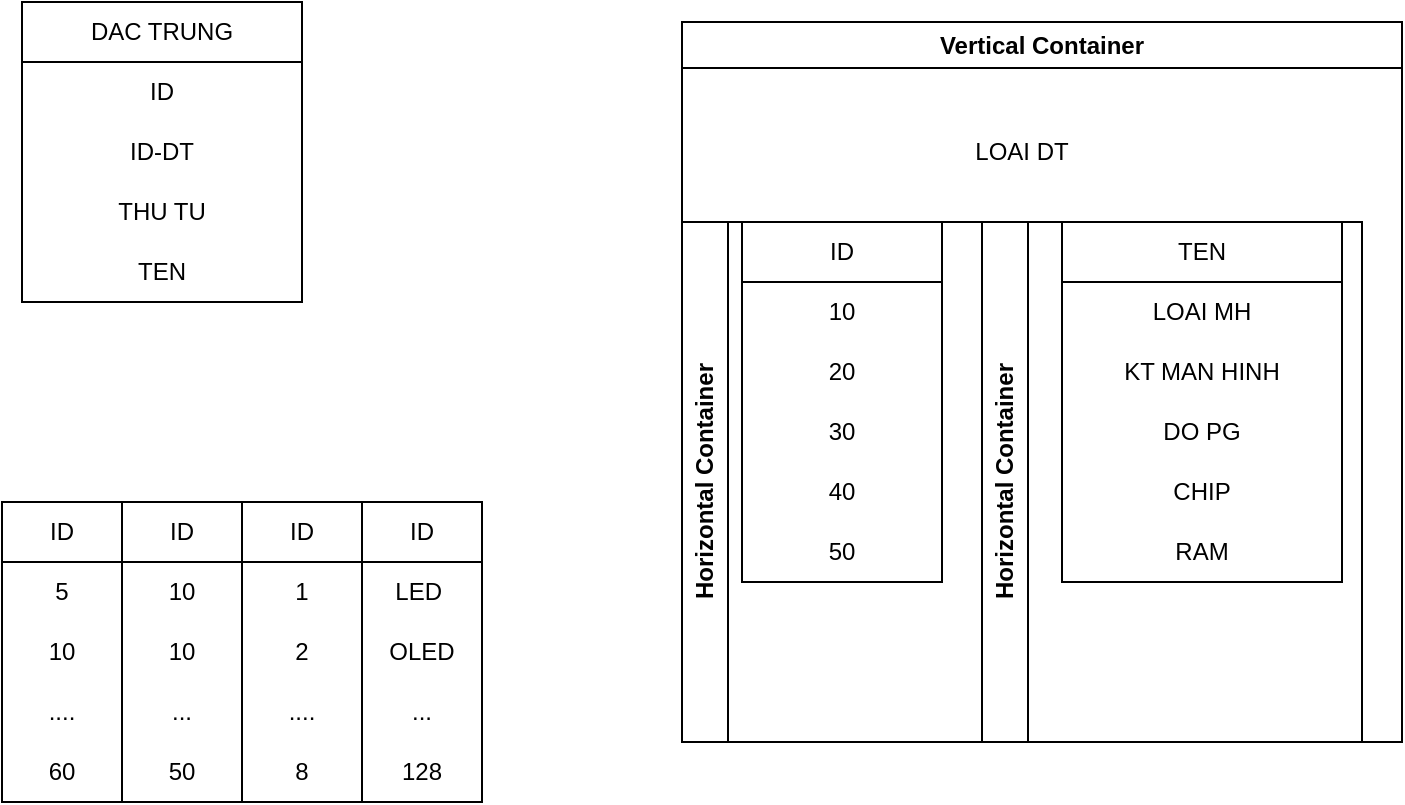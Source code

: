 <mxfile version="21.7.5" type="github">
  <diagram name="Page-1" id="567cU7zU4idR2Q4NE55Z">
    <mxGraphModel dx="777" dy="494" grid="1" gridSize="10" guides="1" tooltips="1" connect="1" arrows="1" fold="1" page="1" pageScale="1" pageWidth="850" pageHeight="1100" math="0" shadow="0">
      <root>
        <mxCell id="0" />
        <mxCell id="1" parent="0" />
        <mxCell id="g64TjnT54fGRTK1biywi-1" value="DAC TRUNG" style="swimlane;fontStyle=0;childLayout=stackLayout;horizontal=1;startSize=30;horizontalStack=0;resizeParent=1;resizeParentMax=0;resizeLast=0;collapsible=1;marginBottom=0;whiteSpace=wrap;html=1;align=center;" parent="1" vertex="1">
          <mxGeometry x="30" width="140" height="150" as="geometry" />
        </mxCell>
        <mxCell id="g64TjnT54fGRTK1biywi-2" value="ID" style="text;strokeColor=none;fillColor=none;align=center;verticalAlign=middle;spacingLeft=4;spacingRight=4;overflow=hidden;points=[[0,0.5],[1,0.5]];portConstraint=eastwest;rotatable=0;whiteSpace=wrap;html=1;" parent="g64TjnT54fGRTK1biywi-1" vertex="1">
          <mxGeometry y="30" width="140" height="30" as="geometry" />
        </mxCell>
        <mxCell id="g64TjnT54fGRTK1biywi-3" value="ID-DT" style="text;strokeColor=none;fillColor=none;align=center;verticalAlign=middle;spacingLeft=4;spacingRight=4;overflow=hidden;points=[[0,0.5],[1,0.5]];portConstraint=eastwest;rotatable=0;whiteSpace=wrap;html=1;" parent="g64TjnT54fGRTK1biywi-1" vertex="1">
          <mxGeometry y="60" width="140" height="30" as="geometry" />
        </mxCell>
        <mxCell id="g64TjnT54fGRTK1biywi-4" value="THU TU" style="text;strokeColor=none;fillColor=none;align=center;verticalAlign=middle;spacingLeft=4;spacingRight=4;overflow=hidden;points=[[0,0.5],[1,0.5]];portConstraint=eastwest;rotatable=0;whiteSpace=wrap;html=1;" parent="g64TjnT54fGRTK1biywi-1" vertex="1">
          <mxGeometry y="90" width="140" height="30" as="geometry" />
        </mxCell>
        <mxCell id="g64TjnT54fGRTK1biywi-8" value="TEN" style="text;html=1;strokeColor=none;fillColor=none;align=center;verticalAlign=middle;whiteSpace=wrap;rounded=0;" parent="g64TjnT54fGRTK1biywi-1" vertex="1">
          <mxGeometry y="120" width="140" height="30" as="geometry" />
        </mxCell>
        <mxCell id="g64TjnT54fGRTK1biywi-7" value="Vertical Container" style="swimlane;whiteSpace=wrap;html=1;align=center;" parent="1" vertex="1">
          <mxGeometry x="360" y="10" width="360" height="360" as="geometry" />
        </mxCell>
        <mxCell id="g64TjnT54fGRTK1biywi-5" value="Horizontal Container" style="swimlane;horizontal=0;whiteSpace=wrap;html=1;align=center;" parent="g64TjnT54fGRTK1biywi-7" vertex="1">
          <mxGeometry y="100" width="340" height="260" as="geometry" />
        </mxCell>
        <mxCell id="g64TjnT54fGRTK1biywi-6" value="Horizontal Container" style="swimlane;horizontal=0;whiteSpace=wrap;html=1;align=center;" parent="g64TjnT54fGRTK1biywi-5" vertex="1">
          <mxGeometry x="150" width="190" height="260" as="geometry" />
        </mxCell>
        <mxCell id="g64TjnT54fGRTK1biywi-16" value="TEN" style="swimlane;fontStyle=0;childLayout=stackLayout;horizontal=1;startSize=30;horizontalStack=0;resizeParent=1;resizeParentMax=0;resizeLast=0;collapsible=1;marginBottom=0;whiteSpace=wrap;html=1;align=center;" parent="g64TjnT54fGRTK1biywi-6" vertex="1">
          <mxGeometry x="40" width="140" height="180" as="geometry" />
        </mxCell>
        <mxCell id="g64TjnT54fGRTK1biywi-17" value="LOAI MH" style="text;strokeColor=none;fillColor=none;align=center;verticalAlign=middle;spacingLeft=4;spacingRight=4;overflow=hidden;points=[[0,0.5],[1,0.5]];portConstraint=eastwest;rotatable=0;whiteSpace=wrap;html=1;" parent="g64TjnT54fGRTK1biywi-16" vertex="1">
          <mxGeometry y="30" width="140" height="30" as="geometry" />
        </mxCell>
        <mxCell id="g64TjnT54fGRTK1biywi-18" value="KT MAN HINH" style="text;strokeColor=none;fillColor=none;align=center;verticalAlign=middle;spacingLeft=4;spacingRight=4;overflow=hidden;points=[[0,0.5],[1,0.5]];portConstraint=eastwest;rotatable=0;whiteSpace=wrap;html=1;" parent="g64TjnT54fGRTK1biywi-16" vertex="1">
          <mxGeometry y="60" width="140" height="30" as="geometry" />
        </mxCell>
        <mxCell id="g64TjnT54fGRTK1biywi-19" value="DO PG" style="text;strokeColor=none;fillColor=none;align=center;verticalAlign=middle;spacingLeft=4;spacingRight=4;overflow=hidden;points=[[0,0.5],[1,0.5]];portConstraint=eastwest;rotatable=0;whiteSpace=wrap;html=1;" parent="g64TjnT54fGRTK1biywi-16" vertex="1">
          <mxGeometry y="90" width="140" height="30" as="geometry" />
        </mxCell>
        <mxCell id="g64TjnT54fGRTK1biywi-24" value="CHIP" style="text;html=1;strokeColor=none;fillColor=none;align=center;verticalAlign=middle;whiteSpace=wrap;rounded=0;" parent="g64TjnT54fGRTK1biywi-16" vertex="1">
          <mxGeometry y="120" width="140" height="30" as="geometry" />
        </mxCell>
        <mxCell id="g64TjnT54fGRTK1biywi-25" value="RAM" style="text;html=1;strokeColor=none;fillColor=none;align=center;verticalAlign=middle;whiteSpace=wrap;rounded=0;" parent="g64TjnT54fGRTK1biywi-16" vertex="1">
          <mxGeometry y="150" width="140" height="30" as="geometry" />
        </mxCell>
        <mxCell id="g64TjnT54fGRTK1biywi-12" value="ID" style="swimlane;fontStyle=0;childLayout=stackLayout;horizontal=1;startSize=30;horizontalStack=0;resizeParent=1;resizeParentMax=0;resizeLast=0;collapsible=1;marginBottom=0;whiteSpace=wrap;html=1;align=center;" parent="g64TjnT54fGRTK1biywi-5" vertex="1">
          <mxGeometry x="30" width="100" height="180" as="geometry" />
        </mxCell>
        <mxCell id="g64TjnT54fGRTK1biywi-13" value="10" style="text;strokeColor=none;fillColor=none;align=center;verticalAlign=middle;spacingLeft=4;spacingRight=4;overflow=hidden;points=[[0,0.5],[1,0.5]];portConstraint=eastwest;rotatable=0;whiteSpace=wrap;html=1;" parent="g64TjnT54fGRTK1biywi-12" vertex="1">
          <mxGeometry y="30" width="100" height="30" as="geometry" />
        </mxCell>
        <mxCell id="g64TjnT54fGRTK1biywi-14" value="20" style="text;strokeColor=none;fillColor=none;align=center;verticalAlign=middle;spacingLeft=4;spacingRight=4;overflow=hidden;points=[[0,0.5],[1,0.5]];portConstraint=eastwest;rotatable=0;whiteSpace=wrap;html=1;" parent="g64TjnT54fGRTK1biywi-12" vertex="1">
          <mxGeometry y="60" width="100" height="30" as="geometry" />
        </mxCell>
        <mxCell id="g64TjnT54fGRTK1biywi-15" value="30" style="text;strokeColor=none;fillColor=none;align=center;verticalAlign=middle;spacingLeft=4;spacingRight=4;overflow=hidden;points=[[0,0.5],[1,0.5]];portConstraint=eastwest;rotatable=0;whiteSpace=wrap;html=1;" parent="g64TjnT54fGRTK1biywi-12" vertex="1">
          <mxGeometry y="90" width="100" height="30" as="geometry" />
        </mxCell>
        <mxCell id="g64TjnT54fGRTK1biywi-22" value="40" style="text;html=1;strokeColor=none;fillColor=none;align=center;verticalAlign=middle;whiteSpace=wrap;rounded=0;" parent="g64TjnT54fGRTK1biywi-12" vertex="1">
          <mxGeometry y="120" width="100" height="30" as="geometry" />
        </mxCell>
        <mxCell id="g64TjnT54fGRTK1biywi-23" value="50" style="text;html=1;strokeColor=none;fillColor=none;align=center;verticalAlign=middle;whiteSpace=wrap;rounded=0;" parent="g64TjnT54fGRTK1biywi-12" vertex="1">
          <mxGeometry y="150" width="100" height="30" as="geometry" />
        </mxCell>
        <mxCell id="g64TjnT54fGRTK1biywi-26" value="LOAI DT" style="text;html=1;strokeColor=none;fillColor=none;align=center;verticalAlign=middle;whiteSpace=wrap;rounded=0;" parent="g64TjnT54fGRTK1biywi-7" vertex="1">
          <mxGeometry x="140" y="50" width="60" height="30" as="geometry" />
        </mxCell>
        <mxCell id="lOqyoyoD0T-UHyPog28c-1" value="ID" style="swimlane;fontStyle=0;childLayout=stackLayout;horizontal=1;startSize=30;horizontalStack=0;resizeParent=1;resizeParentMax=0;resizeLast=0;collapsible=1;marginBottom=0;whiteSpace=wrap;html=1;align=center;" vertex="1" parent="1">
          <mxGeometry x="20" y="250" width="60" height="150" as="geometry" />
        </mxCell>
        <mxCell id="lOqyoyoD0T-UHyPog28c-2" value="5" style="text;strokeColor=none;fillColor=none;align=center;verticalAlign=middle;spacingLeft=4;spacingRight=4;overflow=hidden;points=[[0,0.5],[1,0.5]];portConstraint=eastwest;rotatable=0;whiteSpace=wrap;html=1;" vertex="1" parent="lOqyoyoD0T-UHyPog28c-1">
          <mxGeometry y="30" width="60" height="30" as="geometry" />
        </mxCell>
        <mxCell id="lOqyoyoD0T-UHyPog28c-3" value="10" style="text;strokeColor=none;fillColor=none;align=center;verticalAlign=middle;spacingLeft=4;spacingRight=4;overflow=hidden;points=[[0,0.5],[1,0.5]];portConstraint=eastwest;rotatable=0;whiteSpace=wrap;html=1;" vertex="1" parent="lOqyoyoD0T-UHyPog28c-1">
          <mxGeometry y="60" width="60" height="30" as="geometry" />
        </mxCell>
        <mxCell id="lOqyoyoD0T-UHyPog28c-4" value="...." style="text;strokeColor=none;fillColor=none;align=center;verticalAlign=middle;spacingLeft=4;spacingRight=4;overflow=hidden;points=[[0,0.5],[1,0.5]];portConstraint=eastwest;rotatable=0;whiteSpace=wrap;html=1;" vertex="1" parent="lOqyoyoD0T-UHyPog28c-1">
          <mxGeometry y="90" width="60" height="30" as="geometry" />
        </mxCell>
        <mxCell id="lOqyoyoD0T-UHyPog28c-17" value="60" style="text;html=1;strokeColor=none;fillColor=none;align=center;verticalAlign=middle;whiteSpace=wrap;rounded=0;" vertex="1" parent="lOqyoyoD0T-UHyPog28c-1">
          <mxGeometry y="120" width="60" height="30" as="geometry" />
        </mxCell>
        <mxCell id="lOqyoyoD0T-UHyPog28c-5" value="ID" style="swimlane;fontStyle=0;childLayout=stackLayout;horizontal=1;startSize=30;horizontalStack=0;resizeParent=1;resizeParentMax=0;resizeLast=0;collapsible=1;marginBottom=0;whiteSpace=wrap;html=1;align=center;" vertex="1" parent="1">
          <mxGeometry x="80" y="250" width="60" height="150" as="geometry" />
        </mxCell>
        <mxCell id="lOqyoyoD0T-UHyPog28c-6" value="10" style="text;strokeColor=none;fillColor=none;align=center;verticalAlign=middle;spacingLeft=4;spacingRight=4;overflow=hidden;points=[[0,0.5],[1,0.5]];portConstraint=eastwest;rotatable=0;whiteSpace=wrap;html=1;" vertex="1" parent="lOqyoyoD0T-UHyPog28c-5">
          <mxGeometry y="30" width="60" height="30" as="geometry" />
        </mxCell>
        <mxCell id="lOqyoyoD0T-UHyPog28c-7" value="10" style="text;strokeColor=none;fillColor=none;align=center;verticalAlign=middle;spacingLeft=4;spacingRight=4;overflow=hidden;points=[[0,0.5],[1,0.5]];portConstraint=eastwest;rotatable=0;whiteSpace=wrap;html=1;" vertex="1" parent="lOqyoyoD0T-UHyPog28c-5">
          <mxGeometry y="60" width="60" height="30" as="geometry" />
        </mxCell>
        <mxCell id="lOqyoyoD0T-UHyPog28c-8" value="..." style="text;strokeColor=none;fillColor=none;align=center;verticalAlign=middle;spacingLeft=4;spacingRight=4;overflow=hidden;points=[[0,0.5],[1,0.5]];portConstraint=eastwest;rotatable=0;whiteSpace=wrap;html=1;" vertex="1" parent="lOqyoyoD0T-UHyPog28c-5">
          <mxGeometry y="90" width="60" height="30" as="geometry" />
        </mxCell>
        <mxCell id="lOqyoyoD0T-UHyPog28c-18" value="50" style="text;html=1;strokeColor=none;fillColor=none;align=center;verticalAlign=middle;whiteSpace=wrap;rounded=0;" vertex="1" parent="lOqyoyoD0T-UHyPog28c-5">
          <mxGeometry y="120" width="60" height="30" as="geometry" />
        </mxCell>
        <mxCell id="lOqyoyoD0T-UHyPog28c-9" value="ID" style="swimlane;fontStyle=0;childLayout=stackLayout;horizontal=1;startSize=30;horizontalStack=0;resizeParent=1;resizeParentMax=0;resizeLast=0;collapsible=1;marginBottom=0;whiteSpace=wrap;html=1;align=center;" vertex="1" parent="1">
          <mxGeometry x="140" y="250" width="60" height="150" as="geometry" />
        </mxCell>
        <mxCell id="lOqyoyoD0T-UHyPog28c-10" value="1" style="text;strokeColor=none;fillColor=none;align=center;verticalAlign=middle;spacingLeft=4;spacingRight=4;overflow=hidden;points=[[0,0.5],[1,0.5]];portConstraint=eastwest;rotatable=0;whiteSpace=wrap;html=1;" vertex="1" parent="lOqyoyoD0T-UHyPog28c-9">
          <mxGeometry y="30" width="60" height="30" as="geometry" />
        </mxCell>
        <mxCell id="lOqyoyoD0T-UHyPog28c-11" value="2" style="text;strokeColor=none;fillColor=none;align=center;verticalAlign=middle;spacingLeft=4;spacingRight=4;overflow=hidden;points=[[0,0.5],[1,0.5]];portConstraint=eastwest;rotatable=0;whiteSpace=wrap;html=1;" vertex="1" parent="lOqyoyoD0T-UHyPog28c-9">
          <mxGeometry y="60" width="60" height="30" as="geometry" />
        </mxCell>
        <mxCell id="lOqyoyoD0T-UHyPog28c-12" value="...." style="text;strokeColor=none;fillColor=none;align=center;verticalAlign=middle;spacingLeft=4;spacingRight=4;overflow=hidden;points=[[0,0.5],[1,0.5]];portConstraint=eastwest;rotatable=0;whiteSpace=wrap;html=1;" vertex="1" parent="lOqyoyoD0T-UHyPog28c-9">
          <mxGeometry y="90" width="60" height="30" as="geometry" />
        </mxCell>
        <mxCell id="lOqyoyoD0T-UHyPog28c-19" value="8" style="text;html=1;strokeColor=none;fillColor=none;align=center;verticalAlign=middle;whiteSpace=wrap;rounded=0;" vertex="1" parent="lOqyoyoD0T-UHyPog28c-9">
          <mxGeometry y="120" width="60" height="30" as="geometry" />
        </mxCell>
        <mxCell id="lOqyoyoD0T-UHyPog28c-13" value="ID" style="swimlane;fontStyle=0;childLayout=stackLayout;horizontal=1;startSize=30;horizontalStack=0;resizeParent=1;resizeParentMax=0;resizeLast=0;collapsible=1;marginBottom=0;whiteSpace=wrap;html=1;align=center;" vertex="1" parent="1">
          <mxGeometry x="200" y="250" width="60" height="150" as="geometry" />
        </mxCell>
        <mxCell id="lOqyoyoD0T-UHyPog28c-14" value="LED&amp;nbsp;" style="text;strokeColor=none;fillColor=none;align=center;verticalAlign=middle;spacingLeft=4;spacingRight=4;overflow=hidden;points=[[0,0.5],[1,0.5]];portConstraint=eastwest;rotatable=0;whiteSpace=wrap;html=1;" vertex="1" parent="lOqyoyoD0T-UHyPog28c-13">
          <mxGeometry y="30" width="60" height="30" as="geometry" />
        </mxCell>
        <mxCell id="lOqyoyoD0T-UHyPog28c-15" value="OLED" style="text;strokeColor=none;fillColor=none;align=center;verticalAlign=middle;spacingLeft=4;spacingRight=4;overflow=hidden;points=[[0,0.5],[1,0.5]];portConstraint=eastwest;rotatable=0;whiteSpace=wrap;html=1;" vertex="1" parent="lOqyoyoD0T-UHyPog28c-13">
          <mxGeometry y="60" width="60" height="30" as="geometry" />
        </mxCell>
        <mxCell id="lOqyoyoD0T-UHyPog28c-16" value="..." style="text;strokeColor=none;fillColor=none;align=center;verticalAlign=middle;spacingLeft=4;spacingRight=4;overflow=hidden;points=[[0,0.5],[1,0.5]];portConstraint=eastwest;rotatable=0;whiteSpace=wrap;html=1;" vertex="1" parent="lOqyoyoD0T-UHyPog28c-13">
          <mxGeometry y="90" width="60" height="30" as="geometry" />
        </mxCell>
        <mxCell id="lOqyoyoD0T-UHyPog28c-20" value="128" style="text;html=1;strokeColor=none;fillColor=none;align=center;verticalAlign=middle;whiteSpace=wrap;rounded=0;" vertex="1" parent="lOqyoyoD0T-UHyPog28c-13">
          <mxGeometry y="120" width="60" height="30" as="geometry" />
        </mxCell>
      </root>
    </mxGraphModel>
  </diagram>
</mxfile>
